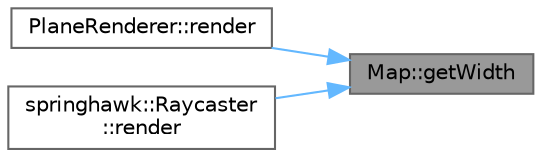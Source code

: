 digraph "Map::getWidth"
{
 // LATEX_PDF_SIZE
  bgcolor="transparent";
  edge [fontname=Helvetica,fontsize=10,labelfontname=Helvetica,labelfontsize=10];
  node [fontname=Helvetica,fontsize=10,shape=box,height=0.2,width=0.4];
  rankdir="RL";
  Node1 [id="Node000001",label="Map::getWidth",height=0.2,width=0.4,color="gray40", fillcolor="grey60", style="filled", fontcolor="black",tooltip=" "];
  Node1 -> Node2 [id="edge1_Node000001_Node000002",dir="back",color="steelblue1",style="solid",tooltip=" "];
  Node2 [id="Node000002",label="PlaneRenderer::render",height=0.2,width=0.4,color="grey40", fillcolor="white", style="filled",URL="$class_plane_renderer.html#aaa5bb261e09a05fac073317d3ea04da7",tooltip=" "];
  Node1 -> Node3 [id="edge2_Node000001_Node000003",dir="back",color="steelblue1",style="solid",tooltip=" "];
  Node3 [id="Node000003",label="springhawk::Raycaster\l::render",height=0.2,width=0.4,color="grey40", fillcolor="white", style="filled",URL="$classspringhawk_1_1_raycaster.html#a648ca38a5a9c1a21f9228f31c7b2d439",tooltip=" "];
}

